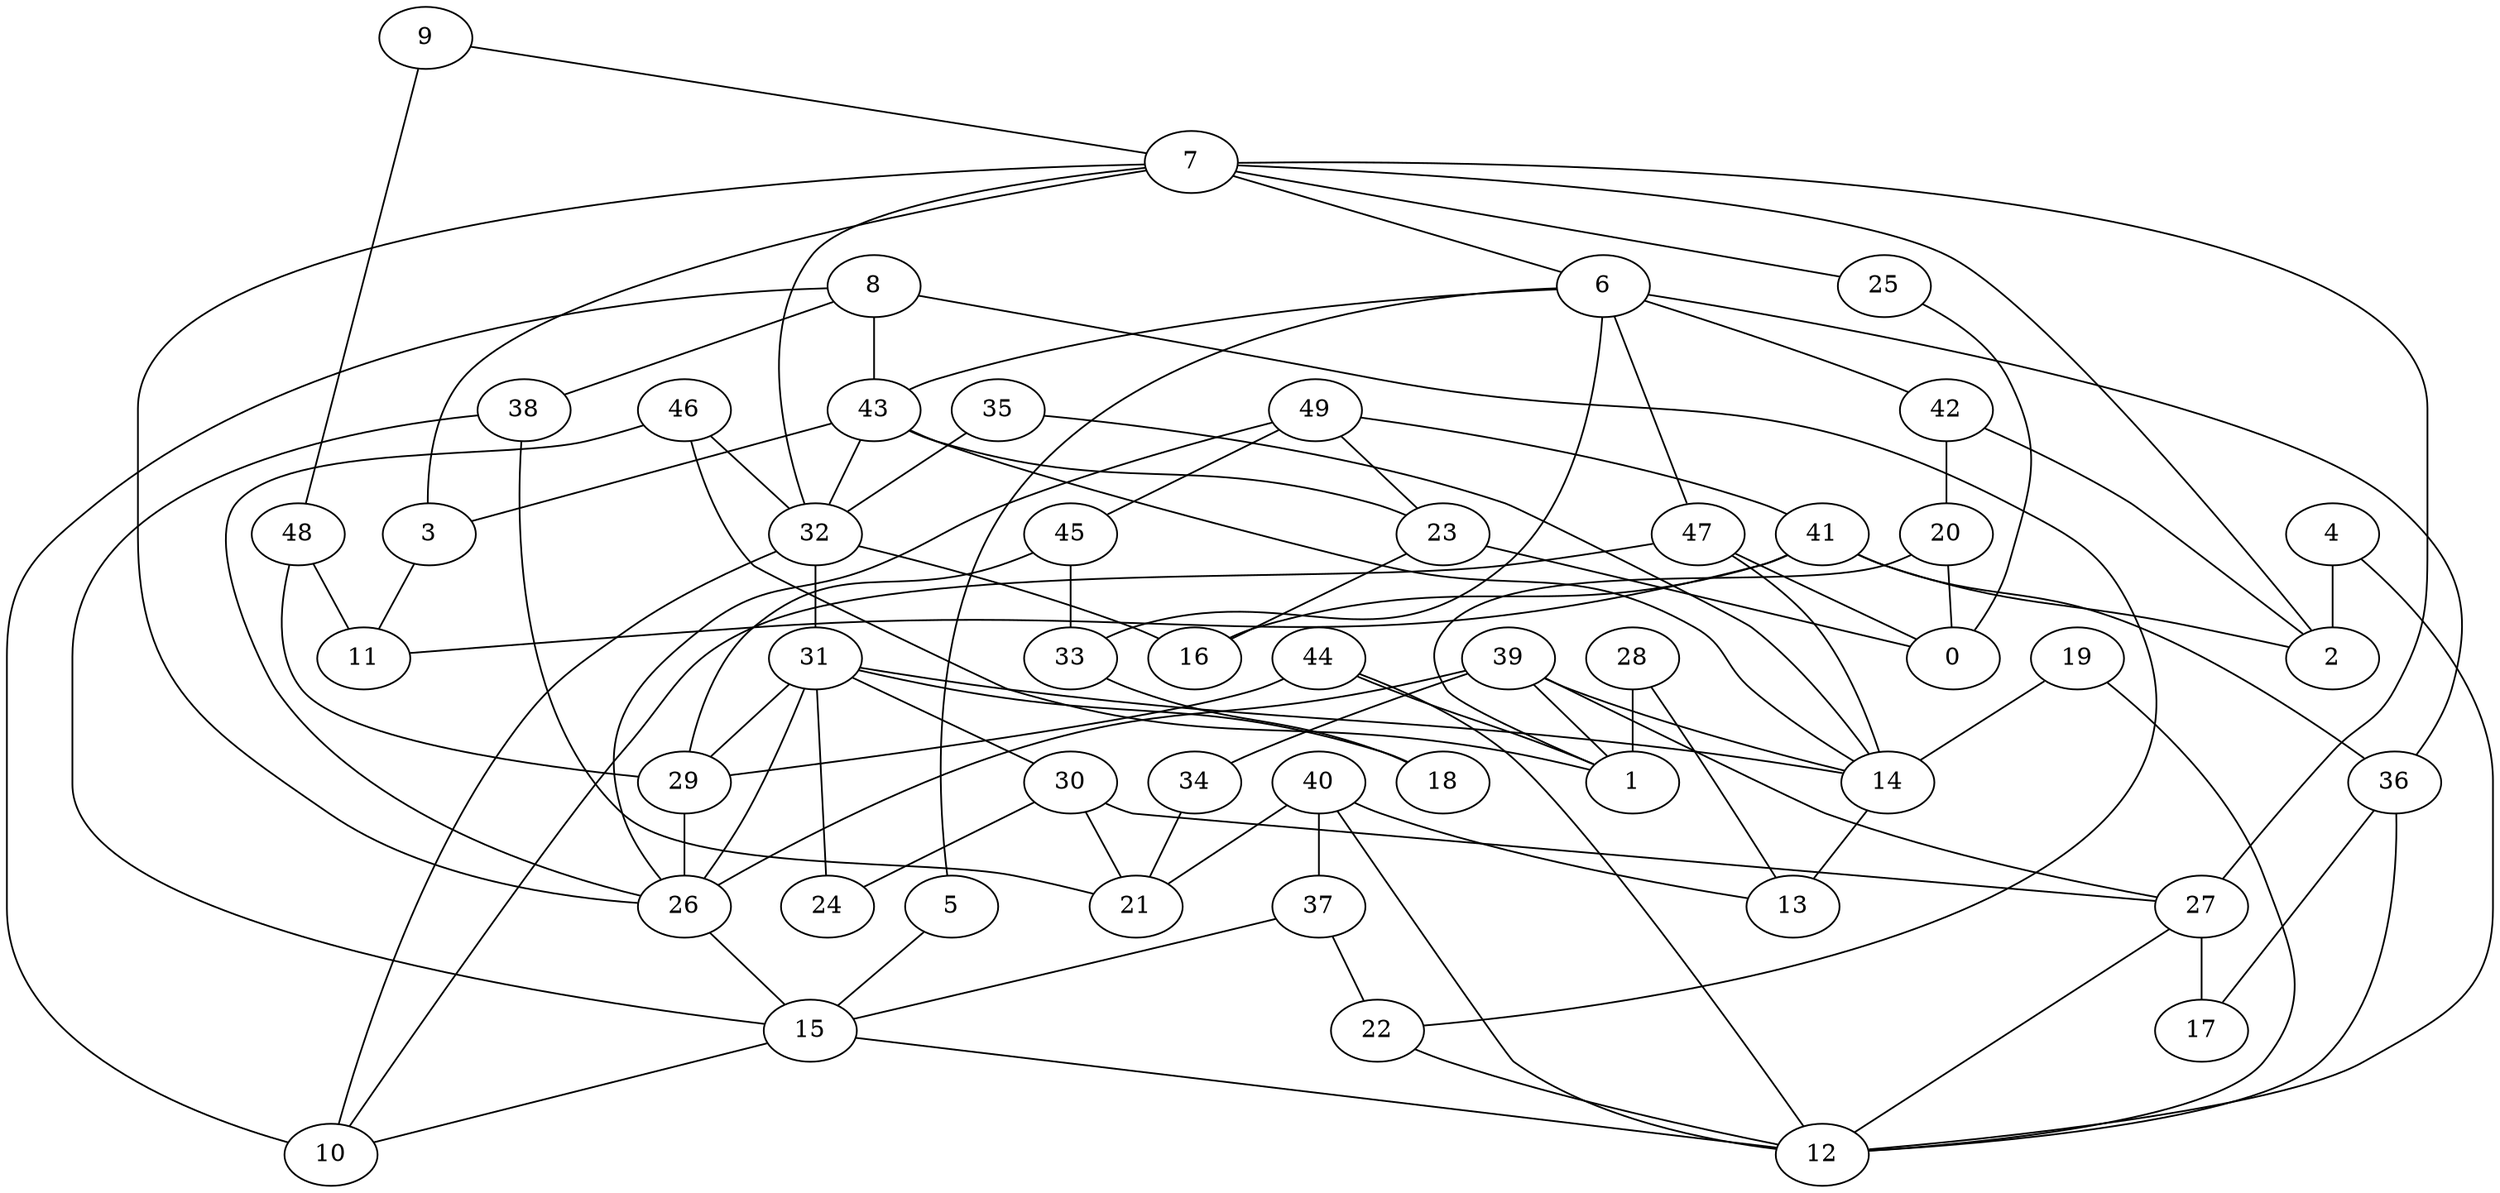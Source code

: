 digraph GG_graph {

subgraph G_graph {
edge [color = black]
"38" -> "21" [dir = none]
"38" -> "15" [dir = none]
"8" -> "10" [dir = none]
"8" -> "43" [dir = none]
"8" -> "38" [dir = none]
"8" -> "22" [dir = none]
"46" -> "1" [dir = none]
"46" -> "26" [dir = none]
"46" -> "32" [dir = none]
"19" -> "12" [dir = none]
"19" -> "14" [dir = none]
"43" -> "14" [dir = none]
"43" -> "32" [dir = none]
"43" -> "23" [dir = none]
"43" -> "3" [dir = none]
"26" -> "15" [dir = none]
"32" -> "31" [dir = none]
"32" -> "16" [dir = none]
"32" -> "10" [dir = none]
"29" -> "26" [dir = none]
"34" -> "21" [dir = none]
"14" -> "13" [dir = none]
"35" -> "14" [dir = none]
"35" -> "32" [dir = none]
"27" -> "12" [dir = none]
"27" -> "17" [dir = none]
"28" -> "1" [dir = none]
"28" -> "13" [dir = none]
"41" -> "36" [dir = none]
"41" -> "16" [dir = none]
"41" -> "11" [dir = none]
"41" -> "2" [dir = none]
"49" -> "23" [dir = none]
"49" -> "45" [dir = none]
"49" -> "26" [dir = none]
"49" -> "41" [dir = none]
"42" -> "2" [dir = none]
"42" -> "20" [dir = none]
"7" -> "6" [dir = none]
"7" -> "32" [dir = none]
"7" -> "3" [dir = none]
"7" -> "2" [dir = none]
"7" -> "26" [dir = none]
"7" -> "27" [dir = none]
"7" -> "25" [dir = none]
"15" -> "10" [dir = none]
"15" -> "12" [dir = none]
"23" -> "16" [dir = none]
"23" -> "0" [dir = none]
"20" -> "0" [dir = none]
"20" -> "1" [dir = none]
"37" -> "22" [dir = none]
"37" -> "15" [dir = none]
"44" -> "1" [dir = none]
"44" -> "29" [dir = none]
"44" -> "12" [dir = none]
"47" -> "14" [dir = none]
"47" -> "10" [dir = none]
"47" -> "0" [dir = none]
"4" -> "2" [dir = none]
"4" -> "12" [dir = none]
"40" -> "13" [dir = none]
"40" -> "12" [dir = none]
"40" -> "37" [dir = none]
"40" -> "21" [dir = none]
"22" -> "12" [dir = none]
"9" -> "7" [dir = none]
"9" -> "48" [dir = none]
"5" -> "15" [dir = none]
"33" -> "18" [dir = none]
"25" -> "0" [dir = none]
"31" -> "26" [dir = none]
"31" -> "14" [dir = none]
"31" -> "29" [dir = none]
"31" -> "30" [dir = none]
"31" -> "18" [dir = none]
"31" -> "24" [dir = none]
"36" -> "17" [dir = none]
"36" -> "12" [dir = none]
"30" -> "27" [dir = none]
"30" -> "24" [dir = none]
"30" -> "21" [dir = none]
"3" -> "11" [dir = none]
"45" -> "29" [dir = none]
"45" -> "33" [dir = none]
"6" -> "33" [dir = none]
"6" -> "5" [dir = none]
"6" -> "47" [dir = none]
"6" -> "43" [dir = none]
"6" -> "42" [dir = none]
"6" -> "36" [dir = none]
"48" -> "29" [dir = none]
"48" -> "11" [dir = none]
"39" -> "1" [dir = none]
"39" -> "14" [dir = none]
"39" -> "34" [dir = none]
"39" -> "27" [dir = none]
"39" -> "26" [dir = none]
}

}
